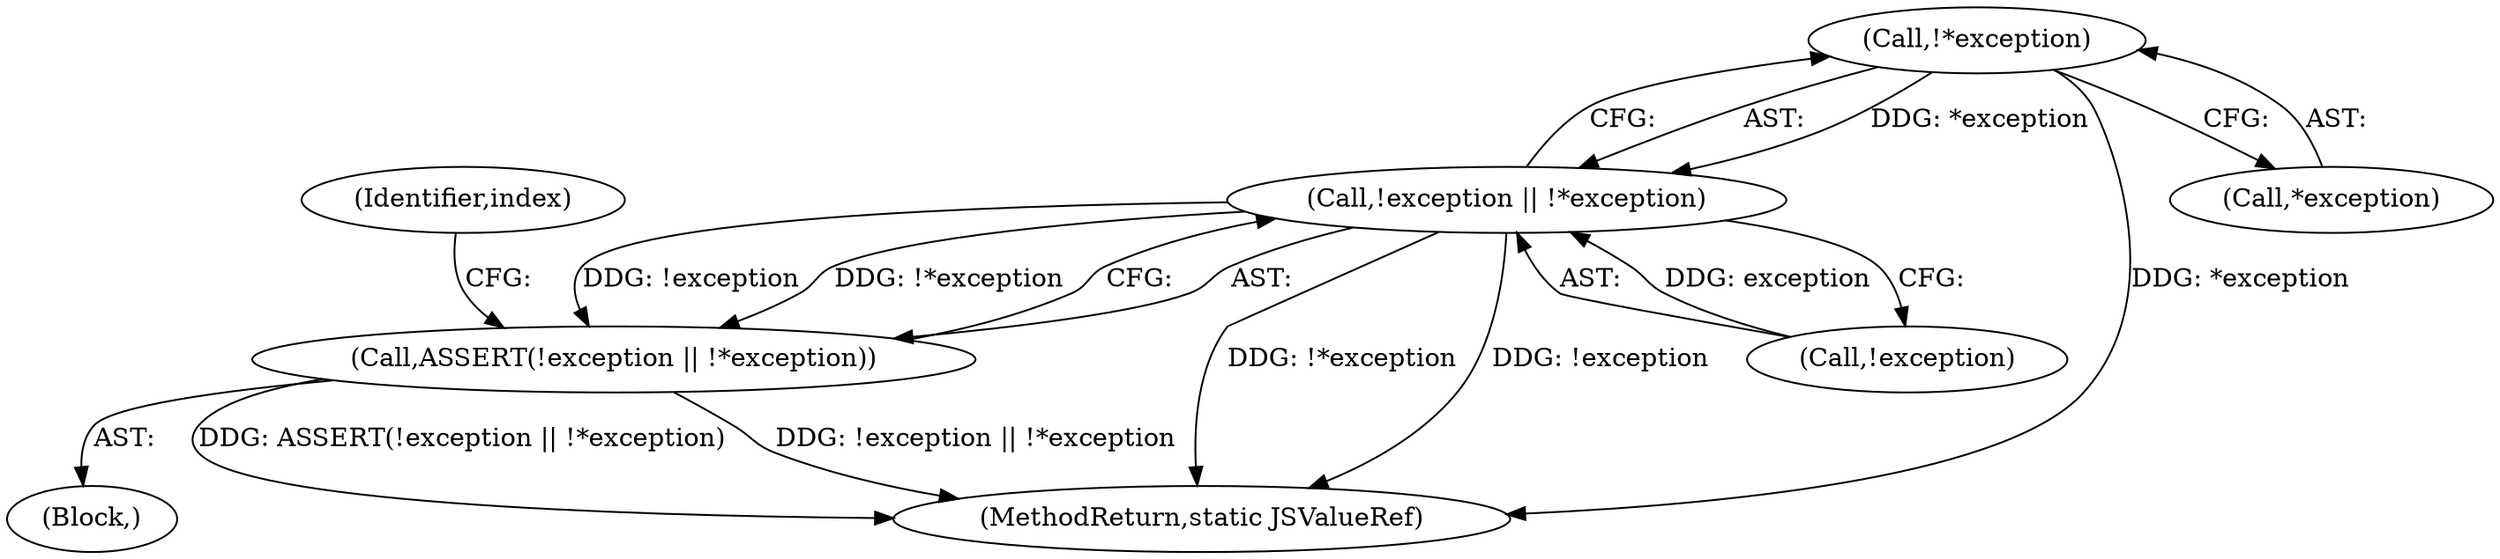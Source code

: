digraph "0_Chrome_d345af9ed62ee5f431be327967f41c3cc3fe936a_8@pointer" {
"1000130" [label="(Call,!*exception)"];
"1000127" [label="(Call,!exception || !*exception)"];
"1000126" [label="(Call,ASSERT(!exception || !*exception))"];
"1000130" [label="(Call,!*exception)"];
"1000126" [label="(Call,ASSERT(!exception || !*exception))"];
"1000136" [label="(Identifier,index)"];
"1000151" [label="(MethodReturn,static JSValueRef)"];
"1000128" [label="(Call,!exception)"];
"1000131" [label="(Call,*exception)"];
"1000107" [label="(Block,)"];
"1000127" [label="(Call,!exception || !*exception)"];
"1000130" -> "1000127"  [label="AST: "];
"1000130" -> "1000131"  [label="CFG: "];
"1000131" -> "1000130"  [label="AST: "];
"1000127" -> "1000130"  [label="CFG: "];
"1000130" -> "1000151"  [label="DDG: *exception"];
"1000130" -> "1000127"  [label="DDG: *exception"];
"1000127" -> "1000126"  [label="AST: "];
"1000127" -> "1000128"  [label="CFG: "];
"1000128" -> "1000127"  [label="AST: "];
"1000126" -> "1000127"  [label="CFG: "];
"1000127" -> "1000151"  [label="DDG: !*exception"];
"1000127" -> "1000151"  [label="DDG: !exception"];
"1000127" -> "1000126"  [label="DDG: !exception"];
"1000127" -> "1000126"  [label="DDG: !*exception"];
"1000128" -> "1000127"  [label="DDG: exception"];
"1000126" -> "1000107"  [label="AST: "];
"1000136" -> "1000126"  [label="CFG: "];
"1000126" -> "1000151"  [label="DDG: !exception || !*exception"];
"1000126" -> "1000151"  [label="DDG: ASSERT(!exception || !*exception)"];
}
